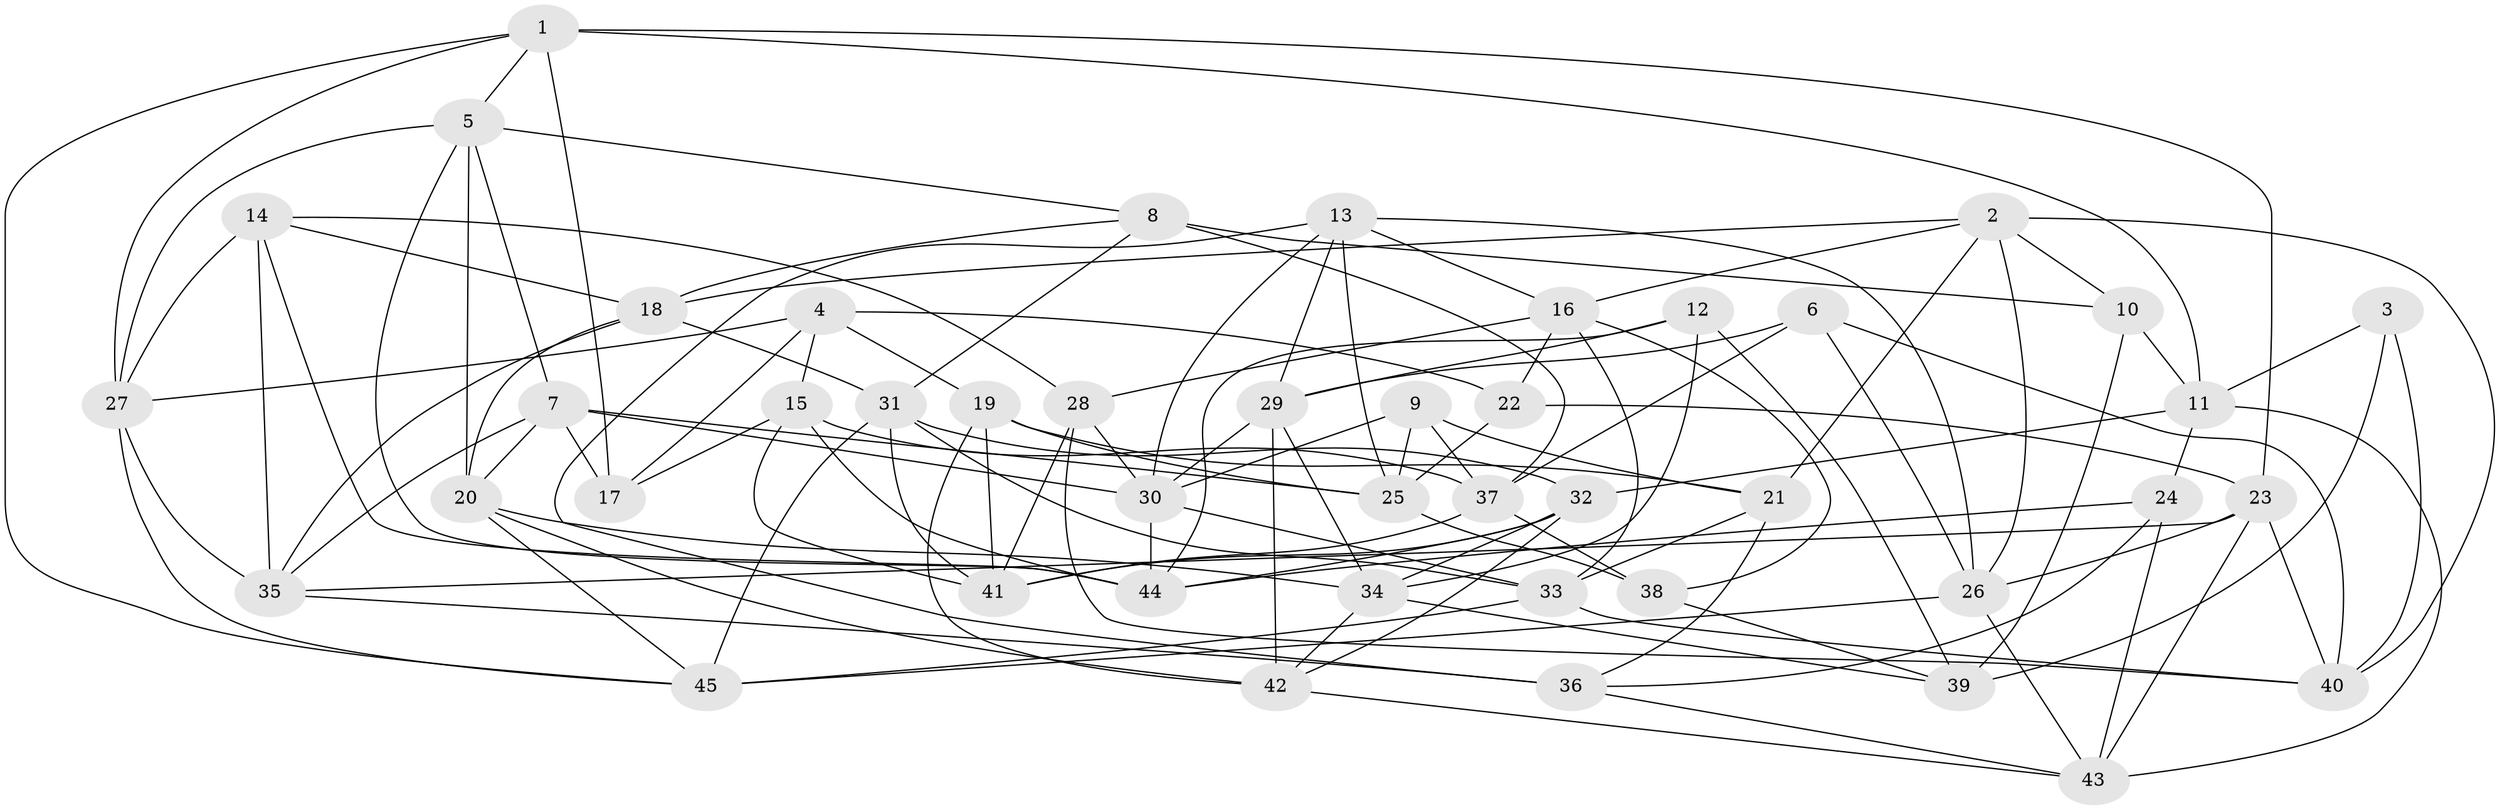 // original degree distribution, {4: 1.0}
// Generated by graph-tools (version 1.1) at 2025/38/03/04/25 23:38:10]
// undirected, 45 vertices, 122 edges
graph export_dot {
  node [color=gray90,style=filled];
  1;
  2;
  3;
  4;
  5;
  6;
  7;
  8;
  9;
  10;
  11;
  12;
  13;
  14;
  15;
  16;
  17;
  18;
  19;
  20;
  21;
  22;
  23;
  24;
  25;
  26;
  27;
  28;
  29;
  30;
  31;
  32;
  33;
  34;
  35;
  36;
  37;
  38;
  39;
  40;
  41;
  42;
  43;
  44;
  45;
  1 -- 5 [weight=1.0];
  1 -- 11 [weight=1.0];
  1 -- 17 [weight=1.0];
  1 -- 23 [weight=1.0];
  1 -- 27 [weight=1.0];
  1 -- 45 [weight=1.0];
  2 -- 10 [weight=1.0];
  2 -- 16 [weight=1.0];
  2 -- 18 [weight=1.0];
  2 -- 21 [weight=1.0];
  2 -- 26 [weight=1.0];
  2 -- 40 [weight=1.0];
  3 -- 11 [weight=1.0];
  3 -- 39 [weight=1.0];
  3 -- 40 [weight=2.0];
  4 -- 15 [weight=1.0];
  4 -- 17 [weight=1.0];
  4 -- 19 [weight=2.0];
  4 -- 22 [weight=1.0];
  4 -- 27 [weight=1.0];
  5 -- 7 [weight=1.0];
  5 -- 8 [weight=1.0];
  5 -- 20 [weight=1.0];
  5 -- 27 [weight=1.0];
  5 -- 44 [weight=1.0];
  6 -- 26 [weight=1.0];
  6 -- 29 [weight=1.0];
  6 -- 37 [weight=1.0];
  6 -- 40 [weight=1.0];
  7 -- 17 [weight=1.0];
  7 -- 20 [weight=1.0];
  7 -- 25 [weight=1.0];
  7 -- 30 [weight=1.0];
  7 -- 35 [weight=1.0];
  8 -- 10 [weight=2.0];
  8 -- 18 [weight=1.0];
  8 -- 31 [weight=1.0];
  8 -- 37 [weight=1.0];
  9 -- 21 [weight=2.0];
  9 -- 25 [weight=1.0];
  9 -- 30 [weight=2.0];
  9 -- 37 [weight=1.0];
  10 -- 11 [weight=1.0];
  10 -- 39 [weight=2.0];
  11 -- 24 [weight=1.0];
  11 -- 32 [weight=1.0];
  11 -- 43 [weight=1.0];
  12 -- 29 [weight=1.0];
  12 -- 34 [weight=1.0];
  12 -- 39 [weight=1.0];
  12 -- 44 [weight=1.0];
  13 -- 16 [weight=1.0];
  13 -- 25 [weight=1.0];
  13 -- 26 [weight=1.0];
  13 -- 29 [weight=1.0];
  13 -- 30 [weight=1.0];
  13 -- 36 [weight=1.0];
  14 -- 18 [weight=1.0];
  14 -- 27 [weight=1.0];
  14 -- 28 [weight=1.0];
  14 -- 35 [weight=2.0];
  14 -- 44 [weight=1.0];
  15 -- 17 [weight=1.0];
  15 -- 37 [weight=1.0];
  15 -- 41 [weight=1.0];
  15 -- 44 [weight=2.0];
  16 -- 22 [weight=1.0];
  16 -- 28 [weight=1.0];
  16 -- 33 [weight=1.0];
  16 -- 38 [weight=1.0];
  18 -- 20 [weight=1.0];
  18 -- 31 [weight=1.0];
  18 -- 35 [weight=1.0];
  19 -- 21 [weight=1.0];
  19 -- 25 [weight=1.0];
  19 -- 41 [weight=1.0];
  19 -- 42 [weight=1.0];
  20 -- 34 [weight=1.0];
  20 -- 42 [weight=1.0];
  20 -- 45 [weight=1.0];
  21 -- 33 [weight=1.0];
  21 -- 36 [weight=1.0];
  22 -- 23 [weight=1.0];
  22 -- 25 [weight=1.0];
  23 -- 26 [weight=1.0];
  23 -- 35 [weight=1.0];
  23 -- 40 [weight=1.0];
  23 -- 43 [weight=1.0];
  24 -- 36 [weight=1.0];
  24 -- 43 [weight=1.0];
  24 -- 44 [weight=1.0];
  25 -- 38 [weight=1.0];
  26 -- 43 [weight=1.0];
  26 -- 45 [weight=1.0];
  27 -- 35 [weight=1.0];
  27 -- 45 [weight=1.0];
  28 -- 30 [weight=1.0];
  28 -- 40 [weight=2.0];
  28 -- 41 [weight=1.0];
  29 -- 30 [weight=1.0];
  29 -- 34 [weight=1.0];
  29 -- 42 [weight=1.0];
  30 -- 33 [weight=1.0];
  30 -- 44 [weight=1.0];
  31 -- 32 [weight=1.0];
  31 -- 33 [weight=1.0];
  31 -- 41 [weight=1.0];
  31 -- 45 [weight=1.0];
  32 -- 34 [weight=1.0];
  32 -- 41 [weight=1.0];
  32 -- 42 [weight=1.0];
  32 -- 44 [weight=1.0];
  33 -- 40 [weight=1.0];
  33 -- 45 [weight=1.0];
  34 -- 39 [weight=1.0];
  34 -- 42 [weight=1.0];
  35 -- 36 [weight=2.0];
  36 -- 43 [weight=1.0];
  37 -- 38 [weight=1.0];
  37 -- 41 [weight=1.0];
  38 -- 39 [weight=1.0];
  42 -- 43 [weight=1.0];
}
